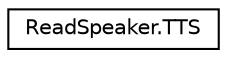 digraph "Graphical Class Hierarchy"
{
 // LATEX_PDF_SIZE
  edge [fontname="Helvetica",fontsize="10",labelfontname="Helvetica",labelfontsize="10"];
  node [fontname="Helvetica",fontsize="10",shape=record];
  rankdir="LR";
  Node0 [label="ReadSpeaker.TTS",height=0.2,width=0.4,color="black", fillcolor="white", style="filled",URL="$classReadSpeaker_1_1TTS.html",tooltip="The core class for using runtime text to speech within Unity."];
}
